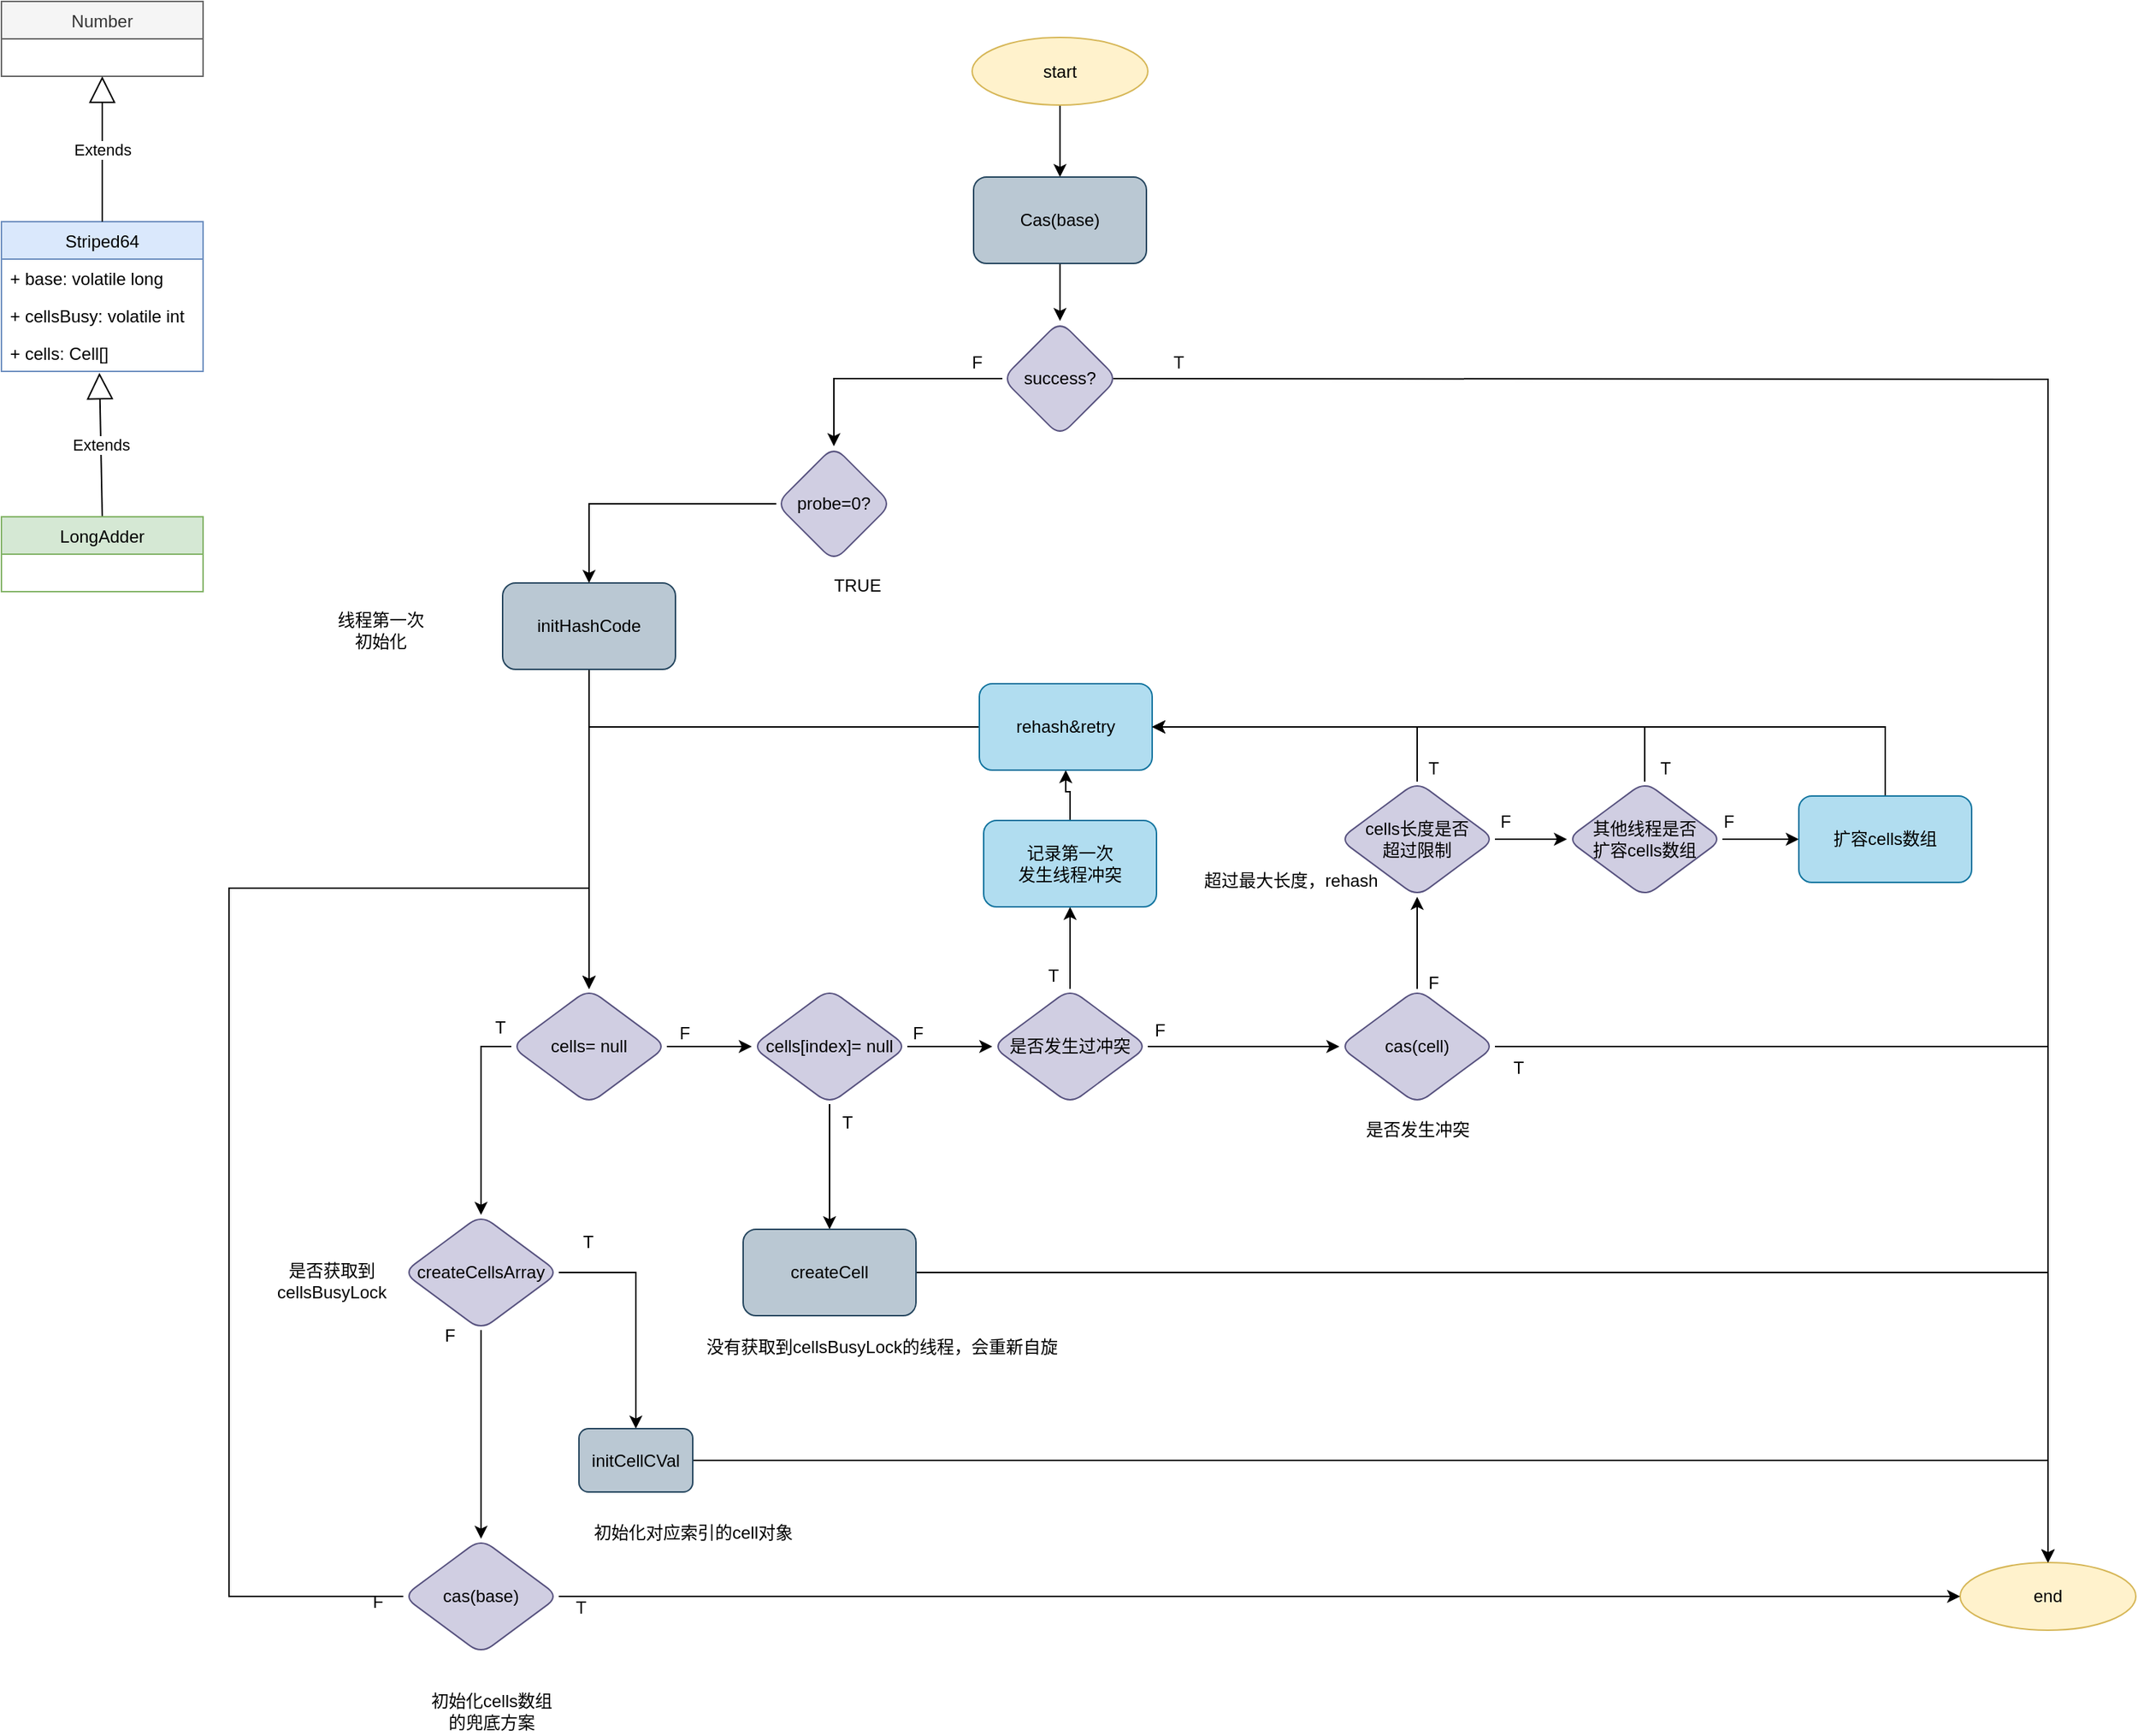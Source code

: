 <mxfile version="20.0.1" type="github">
  <diagram id="c-hXzW7Z0av4k_nytrLv" name="Page-1">
    <mxGraphModel dx="1901" dy="1104" grid="0" gridSize="10" guides="1" tooltips="1" connect="1" arrows="1" fold="1" page="1" pageScale="1" pageWidth="1169" pageHeight="827" math="0" shadow="0">
      <root>
        <mxCell id="0" />
        <mxCell id="1" parent="0" />
        <mxCell id="l8V87VncqfaHEC0b7h7u-1" value="Striped64" style="swimlane;fontStyle=0;childLayout=stackLayout;horizontal=1;startSize=26;fillColor=#dae8fc;horizontalStack=0;resizeParent=1;resizeParentMax=0;resizeLast=0;collapsible=1;marginBottom=0;strokeColor=#6c8ebf;" parent="1" vertex="1">
          <mxGeometry x="79" y="185" width="140" height="104" as="geometry" />
        </mxCell>
        <mxCell id="l8V87VncqfaHEC0b7h7u-2" value="+ base: volatile long" style="text;strokeColor=none;fillColor=none;align=left;verticalAlign=top;spacingLeft=4;spacingRight=4;overflow=hidden;rotatable=0;points=[[0,0.5],[1,0.5]];portConstraint=eastwest;" parent="l8V87VncqfaHEC0b7h7u-1" vertex="1">
          <mxGeometry y="26" width="140" height="26" as="geometry" />
        </mxCell>
        <mxCell id="l8V87VncqfaHEC0b7h7u-3" value="+ cellsBusy: volatile int" style="text;strokeColor=none;fillColor=none;align=left;verticalAlign=top;spacingLeft=4;spacingRight=4;overflow=hidden;rotatable=0;points=[[0,0.5],[1,0.5]];portConstraint=eastwest;" parent="l8V87VncqfaHEC0b7h7u-1" vertex="1">
          <mxGeometry y="52" width="140" height="26" as="geometry" />
        </mxCell>
        <mxCell id="l8V87VncqfaHEC0b7h7u-4" value="+ cells: Cell[]" style="text;strokeColor=none;fillColor=none;align=left;verticalAlign=top;spacingLeft=4;spacingRight=4;overflow=hidden;rotatable=0;points=[[0,0.5],[1,0.5]];portConstraint=eastwest;" parent="l8V87VncqfaHEC0b7h7u-1" vertex="1">
          <mxGeometry y="78" width="140" height="26" as="geometry" />
        </mxCell>
        <mxCell id="l8V87VncqfaHEC0b7h7u-5" value="Extends" style="endArrow=block;endSize=16;endFill=0;html=1;rounded=0;exitX=0.5;exitY=0;exitDx=0;exitDy=0;entryX=0.486;entryY=1.038;entryDx=0;entryDy=0;entryPerimeter=0;" parent="1" source="l8V87VncqfaHEC0b7h7u-6" target="l8V87VncqfaHEC0b7h7u-4" edge="1">
          <mxGeometry width="160" relative="1" as="geometry">
            <mxPoint x="151" y="382" as="sourcePoint" />
            <mxPoint x="157" y="299" as="targetPoint" />
          </mxGeometry>
        </mxCell>
        <mxCell id="l8V87VncqfaHEC0b7h7u-6" value="LongAdder" style="swimlane;fontStyle=0;childLayout=stackLayout;horizontal=1;startSize=26;fillColor=#d5e8d4;horizontalStack=0;resizeParent=1;resizeParentMax=0;resizeLast=0;collapsible=1;marginBottom=0;strokeColor=#82b366;" parent="1" vertex="1">
          <mxGeometry x="79" y="390" width="140" height="52" as="geometry" />
        </mxCell>
        <mxCell id="l8V87VncqfaHEC0b7h7u-10" value="Number" style="swimlane;fontStyle=0;childLayout=stackLayout;horizontal=1;startSize=26;fillColor=#f5f5f5;horizontalStack=0;resizeParent=1;resizeParentMax=0;resizeLast=0;collapsible=1;marginBottom=0;fontColor=#333333;strokeColor=#666666;" parent="1" vertex="1">
          <mxGeometry x="79" y="32" width="140" height="52" as="geometry" />
        </mxCell>
        <mxCell id="l8V87VncqfaHEC0b7h7u-14" value="Extends" style="endArrow=block;endSize=16;endFill=0;html=1;rounded=0;exitX=0.5;exitY=0;exitDx=0;exitDy=0;entryX=0.5;entryY=1;entryDx=0;entryDy=0;" parent="1" source="l8V87VncqfaHEC0b7h7u-1" target="l8V87VncqfaHEC0b7h7u-10" edge="1">
          <mxGeometry width="160" relative="1" as="geometry">
            <mxPoint x="48" y="88" as="sourcePoint" />
            <mxPoint x="208" y="88" as="targetPoint" />
          </mxGeometry>
        </mxCell>
        <mxCell id="l8V87VncqfaHEC0b7h7u-16" style="edgeStyle=orthogonalEdgeStyle;rounded=0;orthogonalLoop=1;jettySize=auto;html=1;entryX=0.5;entryY=0;entryDx=0;entryDy=0;" parent="1" source="l8V87VncqfaHEC0b7h7u-15" target="l8V87VncqfaHEC0b7h7u-17" edge="1">
          <mxGeometry relative="1" as="geometry">
            <mxPoint x="814" y="168" as="targetPoint" />
          </mxGeometry>
        </mxCell>
        <mxCell id="l8V87VncqfaHEC0b7h7u-15" value="start" style="ellipse;whiteSpace=wrap;html=1;fillColor=#fff2cc;strokeColor=#d6b656;" parent="1" vertex="1">
          <mxGeometry x="753" y="57" width="122" height="47" as="geometry" />
        </mxCell>
        <mxCell id="l8V87VncqfaHEC0b7h7u-38" value="" style="edgeStyle=orthogonalEdgeStyle;rounded=0;orthogonalLoop=1;jettySize=auto;html=1;" parent="1" source="l8V87VncqfaHEC0b7h7u-17" target="l8V87VncqfaHEC0b7h7u-37" edge="1">
          <mxGeometry relative="1" as="geometry" />
        </mxCell>
        <mxCell id="l8V87VncqfaHEC0b7h7u-17" value="Cas(base)" style="rounded=1;whiteSpace=wrap;html=1;fillColor=#bac8d3;strokeColor=#23445d;" parent="1" vertex="1">
          <mxGeometry x="754" y="154" width="120" height="60" as="geometry" />
        </mxCell>
        <mxCell id="l8V87VncqfaHEC0b7h7u-21" style="edgeStyle=orthogonalEdgeStyle;rounded=0;orthogonalLoop=1;jettySize=auto;html=1;exitX=1;exitY=0.5;exitDx=0;exitDy=0;entryX=0.5;entryY=0;entryDx=0;entryDy=0;" parent="1" target="l8V87VncqfaHEC0b7h7u-25" edge="1">
          <mxGeometry relative="1" as="geometry">
            <mxPoint x="851" y="294" as="sourcePoint" />
            <mxPoint x="814" y="379" as="targetPoint" />
          </mxGeometry>
        </mxCell>
        <mxCell id="l8V87VncqfaHEC0b7h7u-25" value="end" style="ellipse;whiteSpace=wrap;html=1;fillColor=#fff2cc;strokeColor=#d6b656;" parent="1" vertex="1">
          <mxGeometry x="1439" y="1116.5" width="122" height="47" as="geometry" />
        </mxCell>
        <mxCell id="l8V87VncqfaHEC0b7h7u-26" value="T" style="text;html=1;align=center;verticalAlign=middle;resizable=0;points=[];autosize=1;strokeColor=none;fillColor=none;" parent="1" vertex="1">
          <mxGeometry x="887" y="274" width="17" height="18" as="geometry" />
        </mxCell>
        <mxCell id="l8V87VncqfaHEC0b7h7u-119" style="edgeStyle=orthogonalEdgeStyle;rounded=0;orthogonalLoop=1;jettySize=auto;html=1;" parent="1" source="l8V87VncqfaHEC0b7h7u-30" target="l8V87VncqfaHEC0b7h7u-41" edge="1">
          <mxGeometry relative="1" as="geometry" />
        </mxCell>
        <mxCell id="l8V87VncqfaHEC0b7h7u-30" value="initHashCode" style="rounded=1;whiteSpace=wrap;html=1;fillColor=#bac8d3;strokeColor=#23445d;" parent="1" vertex="1">
          <mxGeometry x="427" y="436" width="120" height="60" as="geometry" />
        </mxCell>
        <mxCell id="l8V87VncqfaHEC0b7h7u-40" value="" style="edgeStyle=orthogonalEdgeStyle;rounded=0;orthogonalLoop=1;jettySize=auto;html=1;entryX=0.5;entryY=0;entryDx=0;entryDy=0;" parent="1" source="l8V87VncqfaHEC0b7h7u-37" target="l8V87VncqfaHEC0b7h7u-39" edge="1">
          <mxGeometry relative="1" as="geometry" />
        </mxCell>
        <mxCell id="l8V87VncqfaHEC0b7h7u-37" value="success?" style="rhombus;whiteSpace=wrap;html=1;fillColor=#d0cee2;strokeColor=#56517e;rounded=1;" parent="1" vertex="1">
          <mxGeometry x="774" y="254" width="80" height="80" as="geometry" />
        </mxCell>
        <mxCell id="l8V87VncqfaHEC0b7h7u-50" style="edgeStyle=orthogonalEdgeStyle;rounded=0;orthogonalLoop=1;jettySize=auto;html=1;entryX=0.5;entryY=0;entryDx=0;entryDy=0;" parent="1" source="l8V87VncqfaHEC0b7h7u-39" target="l8V87VncqfaHEC0b7h7u-30" edge="1">
          <mxGeometry relative="1" as="geometry" />
        </mxCell>
        <mxCell id="l8V87VncqfaHEC0b7h7u-39" value="probe=0?" style="rhombus;whiteSpace=wrap;html=1;fillColor=#d0cee2;strokeColor=#56517e;rounded=1;" parent="1" vertex="1">
          <mxGeometry x="617" y="341" width="80" height="80" as="geometry" />
        </mxCell>
        <mxCell id="l8V87VncqfaHEC0b7h7u-82" value="" style="edgeStyle=orthogonalEdgeStyle;rounded=0;orthogonalLoop=1;jettySize=auto;html=1;" parent="1" source="l8V87VncqfaHEC0b7h7u-41" target="l8V87VncqfaHEC0b7h7u-81" edge="1">
          <mxGeometry relative="1" as="geometry" />
        </mxCell>
        <mxCell id="l8V87VncqfaHEC0b7h7u-89" value="" style="edgeStyle=orthogonalEdgeStyle;rounded=0;orthogonalLoop=1;jettySize=auto;html=1;exitX=0;exitY=0.5;exitDx=0;exitDy=0;" parent="1" source="l8V87VncqfaHEC0b7h7u-41" target="l8V87VncqfaHEC0b7h7u-88" edge="1">
          <mxGeometry relative="1" as="geometry" />
        </mxCell>
        <mxCell id="l8V87VncqfaHEC0b7h7u-41" value="cells= null" style="rhombus;whiteSpace=wrap;html=1;rounded=1;fillColor=#d0cee2;strokeColor=#56517e;" parent="1" vertex="1">
          <mxGeometry x="433" y="718" width="108" height="80" as="geometry" />
        </mxCell>
        <mxCell id="l8V87VncqfaHEC0b7h7u-44" value="TRUE" style="text;html=1;align=center;verticalAlign=middle;resizable=0;points=[];autosize=1;strokeColor=none;fillColor=none;" parent="1" vertex="1">
          <mxGeometry x="651" y="429" width="43" height="18" as="geometry" />
        </mxCell>
        <mxCell id="l8V87VncqfaHEC0b7h7u-45" value="F" style="text;html=1;align=center;verticalAlign=middle;resizable=0;points=[];autosize=1;strokeColor=none;fillColor=none;" parent="1" vertex="1">
          <mxGeometry x="747" y="274" width="17" height="18" as="geometry" />
        </mxCell>
        <mxCell id="l8V87VncqfaHEC0b7h7u-46" value="线程第一次&lt;br&gt;初始化" style="text;html=1;align=center;verticalAlign=middle;resizable=0;points=[];autosize=1;strokeColor=none;fillColor=none;" parent="1" vertex="1">
          <mxGeometry x="307" y="453" width="70" height="32" as="geometry" />
        </mxCell>
        <mxCell id="l8V87VncqfaHEC0b7h7u-49" style="edgeStyle=orthogonalEdgeStyle;rounded=0;orthogonalLoop=1;jettySize=auto;html=1;exitX=1;exitY=0.5;exitDx=0;exitDy=0;entryX=0.5;entryY=0;entryDx=0;entryDy=0;" parent="1" source="l8V87VncqfaHEC0b7h7u-90" target="l8V87VncqfaHEC0b7h7u-25" edge="1">
          <mxGeometry relative="1" as="geometry">
            <mxPoint x="547" y="1047" as="sourcePoint" />
            <mxPoint x="1426" y="1047" as="targetPoint" />
          </mxGeometry>
        </mxCell>
        <mxCell id="l8V87VncqfaHEC0b7h7u-56" value="" style="edgeStyle=orthogonalEdgeStyle;rounded=0;orthogonalLoop=1;jettySize=auto;html=1;" parent="1" source="l8V87VncqfaHEC0b7h7u-53" target="l8V87VncqfaHEC0b7h7u-55" edge="1">
          <mxGeometry relative="1" as="geometry" />
        </mxCell>
        <mxCell id="l8V87VncqfaHEC0b7h7u-64" value="" style="edgeStyle=orthogonalEdgeStyle;rounded=0;orthogonalLoop=1;jettySize=auto;html=1;" parent="1" source="l8V87VncqfaHEC0b7h7u-53" target="l8V87VncqfaHEC0b7h7u-63" edge="1">
          <mxGeometry relative="1" as="geometry" />
        </mxCell>
        <mxCell id="l8V87VncqfaHEC0b7h7u-53" value="是否发生过冲突" style="rhombus;whiteSpace=wrap;html=1;rounded=1;fillColor=#d0cee2;strokeColor=#56517e;" parent="1" vertex="1">
          <mxGeometry x="767" y="718" width="108" height="80" as="geometry" />
        </mxCell>
        <mxCell id="l8V87VncqfaHEC0b7h7u-61" value="" style="edgeStyle=orthogonalEdgeStyle;rounded=0;orthogonalLoop=1;jettySize=auto;html=1;" parent="1" source="l8V87VncqfaHEC0b7h7u-55" target="l8V87VncqfaHEC0b7h7u-60" edge="1">
          <mxGeometry relative="1" as="geometry" />
        </mxCell>
        <mxCell id="l8V87VncqfaHEC0b7h7u-55" value="记录第一次&lt;br&gt;发生线程冲突" style="whiteSpace=wrap;html=1;rounded=1;fillColor=#b1ddf0;strokeColor=#10739e;" parent="1" vertex="1">
          <mxGeometry x="761" y="601" width="120" height="60" as="geometry" />
        </mxCell>
        <mxCell id="l8V87VncqfaHEC0b7h7u-58" value="T" style="text;html=1;align=center;verticalAlign=middle;resizable=0;points=[];autosize=1;strokeColor=none;fillColor=none;" parent="1" vertex="1">
          <mxGeometry x="800" y="700" width="17" height="18" as="geometry" />
        </mxCell>
        <mxCell id="l8V87VncqfaHEC0b7h7u-62" style="edgeStyle=orthogonalEdgeStyle;rounded=0;orthogonalLoop=1;jettySize=auto;html=1;entryX=0.5;entryY=0;entryDx=0;entryDy=0;" parent="1" source="l8V87VncqfaHEC0b7h7u-60" target="l8V87VncqfaHEC0b7h7u-41" edge="1">
          <mxGeometry relative="1" as="geometry" />
        </mxCell>
        <mxCell id="l8V87VncqfaHEC0b7h7u-60" value="rehash&amp;amp;retry" style="whiteSpace=wrap;html=1;rounded=1;fillColor=#b1ddf0;strokeColor=#10739e;" parent="1" vertex="1">
          <mxGeometry x="758" y="506" width="120" height="60" as="geometry" />
        </mxCell>
        <mxCell id="l8V87VncqfaHEC0b7h7u-67" style="edgeStyle=orthogonalEdgeStyle;rounded=0;orthogonalLoop=1;jettySize=auto;html=1;entryX=0.5;entryY=0;entryDx=0;entryDy=0;" parent="1" source="l8V87VncqfaHEC0b7h7u-63" target="l8V87VncqfaHEC0b7h7u-25" edge="1">
          <mxGeometry relative="1" as="geometry" />
        </mxCell>
        <mxCell id="l8V87VncqfaHEC0b7h7u-72" value="" style="edgeStyle=orthogonalEdgeStyle;rounded=0;orthogonalLoop=1;jettySize=auto;html=1;" parent="1" source="l8V87VncqfaHEC0b7h7u-63" target="l8V87VncqfaHEC0b7h7u-71" edge="1">
          <mxGeometry relative="1" as="geometry" />
        </mxCell>
        <mxCell id="l8V87VncqfaHEC0b7h7u-63" value="cas(cell)" style="rhombus;whiteSpace=wrap;html=1;rounded=1;fillColor=#d0cee2;strokeColor=#56517e;" parent="1" vertex="1">
          <mxGeometry x="1008" y="718" width="108" height="80" as="geometry" />
        </mxCell>
        <mxCell id="l8V87VncqfaHEC0b7h7u-73" style="edgeStyle=orthogonalEdgeStyle;rounded=0;orthogonalLoop=1;jettySize=auto;html=1;entryX=1;entryY=0.5;entryDx=0;entryDy=0;exitX=0.5;exitY=0;exitDx=0;exitDy=0;" parent="1" source="l8V87VncqfaHEC0b7h7u-71" target="l8V87VncqfaHEC0b7h7u-60" edge="1">
          <mxGeometry relative="1" as="geometry" />
        </mxCell>
        <mxCell id="l8V87VncqfaHEC0b7h7u-75" value="" style="edgeStyle=orthogonalEdgeStyle;rounded=0;orthogonalLoop=1;jettySize=auto;html=1;" parent="1" source="l8V87VncqfaHEC0b7h7u-71" target="l8V87VncqfaHEC0b7h7u-74" edge="1">
          <mxGeometry relative="1" as="geometry" />
        </mxCell>
        <mxCell id="l8V87VncqfaHEC0b7h7u-71" value="cells长度是否&lt;br&gt;超过限制" style="rhombus;whiteSpace=wrap;html=1;rounded=1;fillColor=#d0cee2;strokeColor=#56517e;" parent="1" vertex="1">
          <mxGeometry x="1008" y="574" width="108" height="80" as="geometry" />
        </mxCell>
        <mxCell id="l8V87VncqfaHEC0b7h7u-78" value="" style="edgeStyle=orthogonalEdgeStyle;rounded=0;orthogonalLoop=1;jettySize=auto;html=1;" parent="1" source="l8V87VncqfaHEC0b7h7u-74" target="l8V87VncqfaHEC0b7h7u-77" edge="1">
          <mxGeometry relative="1" as="geometry" />
        </mxCell>
        <mxCell id="l8V87VncqfaHEC0b7h7u-79" style="edgeStyle=orthogonalEdgeStyle;rounded=0;orthogonalLoop=1;jettySize=auto;html=1;entryX=1;entryY=0.5;entryDx=0;entryDy=0;exitX=0.5;exitY=0;exitDx=0;exitDy=0;" parent="1" source="l8V87VncqfaHEC0b7h7u-74" target="l8V87VncqfaHEC0b7h7u-60" edge="1">
          <mxGeometry relative="1" as="geometry">
            <Array as="points">
              <mxPoint x="1220" y="536" />
            </Array>
          </mxGeometry>
        </mxCell>
        <mxCell id="l8V87VncqfaHEC0b7h7u-74" value="其他线程是否&lt;br&gt;扩容cells数组" style="rhombus;whiteSpace=wrap;html=1;rounded=1;fillColor=#d0cee2;strokeColor=#56517e;" parent="1" vertex="1">
          <mxGeometry x="1166" y="574" width="108" height="80" as="geometry" />
        </mxCell>
        <mxCell id="l8V87VncqfaHEC0b7h7u-80" style="edgeStyle=orthogonalEdgeStyle;rounded=0;orthogonalLoop=1;jettySize=auto;html=1;entryX=1;entryY=0.5;entryDx=0;entryDy=0;exitX=0.5;exitY=0;exitDx=0;exitDy=0;" parent="1" source="l8V87VncqfaHEC0b7h7u-77" target="l8V87VncqfaHEC0b7h7u-60" edge="1">
          <mxGeometry relative="1" as="geometry">
            <Array as="points">
              <mxPoint x="1387" y="536" />
            </Array>
          </mxGeometry>
        </mxCell>
        <mxCell id="l8V87VncqfaHEC0b7h7u-77" value="扩容cells数组" style="whiteSpace=wrap;html=1;rounded=1;fillColor=#b1ddf0;strokeColor=#10739e;" parent="1" vertex="1">
          <mxGeometry x="1327" y="584" width="120" height="60" as="geometry" />
        </mxCell>
        <mxCell id="l8V87VncqfaHEC0b7h7u-85" value="" style="edgeStyle=orthogonalEdgeStyle;rounded=0;orthogonalLoop=1;jettySize=auto;html=1;" parent="1" source="l8V87VncqfaHEC0b7h7u-81" target="l8V87VncqfaHEC0b7h7u-84" edge="1">
          <mxGeometry relative="1" as="geometry" />
        </mxCell>
        <mxCell id="l8V87VncqfaHEC0b7h7u-87" style="edgeStyle=orthogonalEdgeStyle;rounded=0;orthogonalLoop=1;jettySize=auto;html=1;" parent="1" source="l8V87VncqfaHEC0b7h7u-81" target="l8V87VncqfaHEC0b7h7u-53" edge="1">
          <mxGeometry relative="1" as="geometry" />
        </mxCell>
        <mxCell id="l8V87VncqfaHEC0b7h7u-81" value="cells[index]= null" style="rhombus;whiteSpace=wrap;html=1;rounded=1;fillColor=#d0cee2;strokeColor=#56517e;" parent="1" vertex="1">
          <mxGeometry x="600" y="718" width="108" height="80" as="geometry" />
        </mxCell>
        <mxCell id="l8V87VncqfaHEC0b7h7u-86" style="edgeStyle=orthogonalEdgeStyle;rounded=0;orthogonalLoop=1;jettySize=auto;html=1;entryX=0.5;entryY=0;entryDx=0;entryDy=0;" parent="1" source="l8V87VncqfaHEC0b7h7u-84" target="l8V87VncqfaHEC0b7h7u-25" edge="1">
          <mxGeometry relative="1" as="geometry" />
        </mxCell>
        <mxCell id="l8V87VncqfaHEC0b7h7u-84" value="createCell" style="whiteSpace=wrap;html=1;rounded=1;fillColor=#bac8d3;strokeColor=#23445d;" parent="1" vertex="1">
          <mxGeometry x="594" y="885" width="120" height="60" as="geometry" />
        </mxCell>
        <mxCell id="l8V87VncqfaHEC0b7h7u-91" value="" style="edgeStyle=orthogonalEdgeStyle;rounded=0;orthogonalLoop=1;jettySize=auto;html=1;" parent="1" source="l8V87VncqfaHEC0b7h7u-88" target="l8V87VncqfaHEC0b7h7u-90" edge="1">
          <mxGeometry relative="1" as="geometry" />
        </mxCell>
        <mxCell id="l8V87VncqfaHEC0b7h7u-93" value="" style="edgeStyle=orthogonalEdgeStyle;rounded=0;orthogonalLoop=1;jettySize=auto;html=1;" parent="1" source="l8V87VncqfaHEC0b7h7u-88" target="l8V87VncqfaHEC0b7h7u-92" edge="1">
          <mxGeometry relative="1" as="geometry" />
        </mxCell>
        <mxCell id="l8V87VncqfaHEC0b7h7u-88" value="createCellsArray" style="rhombus;whiteSpace=wrap;html=1;rounded=1;fillColor=#d0cee2;strokeColor=#56517e;" parent="1" vertex="1">
          <mxGeometry x="358" y="875" width="108" height="80" as="geometry" />
        </mxCell>
        <mxCell id="l8V87VncqfaHEC0b7h7u-90" value="initCellCVal" style="whiteSpace=wrap;html=1;rounded=1;fillColor=#bac8d3;strokeColor=#23445d;" parent="1" vertex="1">
          <mxGeometry x="480" y="1023.5" width="79" height="44" as="geometry" />
        </mxCell>
        <mxCell id="l8V87VncqfaHEC0b7h7u-94" style="edgeStyle=orthogonalEdgeStyle;rounded=0;orthogonalLoop=1;jettySize=auto;html=1;entryX=0;entryY=0.5;entryDx=0;entryDy=0;" parent="1" source="l8V87VncqfaHEC0b7h7u-92" target="l8V87VncqfaHEC0b7h7u-25" edge="1">
          <mxGeometry relative="1" as="geometry" />
        </mxCell>
        <mxCell id="l8V87VncqfaHEC0b7h7u-95" style="edgeStyle=orthogonalEdgeStyle;rounded=0;orthogonalLoop=1;jettySize=auto;html=1;entryX=0.5;entryY=0;entryDx=0;entryDy=0;exitX=0;exitY=0.5;exitDx=0;exitDy=0;" parent="1" source="l8V87VncqfaHEC0b7h7u-92" target="l8V87VncqfaHEC0b7h7u-41" edge="1">
          <mxGeometry relative="1" as="geometry">
            <Array as="points">
              <mxPoint x="237" y="1140" />
              <mxPoint x="237" y="648" />
              <mxPoint x="487" y="648" />
            </Array>
          </mxGeometry>
        </mxCell>
        <mxCell id="l8V87VncqfaHEC0b7h7u-92" value="cas(base)" style="rhombus;whiteSpace=wrap;html=1;rounded=1;fillColor=#d0cee2;strokeColor=#56517e;" parent="1" vertex="1">
          <mxGeometry x="358" y="1100" width="108" height="80" as="geometry" />
        </mxCell>
        <mxCell id="l8V87VncqfaHEC0b7h7u-96" value="T" style="text;html=1;align=center;verticalAlign=middle;resizable=0;points=[];autosize=1;strokeColor=none;fillColor=none;" parent="1" vertex="1">
          <mxGeometry x="472" y="1139" width="17" height="18" as="geometry" />
        </mxCell>
        <mxCell id="l8V87VncqfaHEC0b7h7u-97" value="F" style="text;html=1;align=center;verticalAlign=middle;resizable=0;points=[];autosize=1;strokeColor=none;fillColor=none;" parent="1" vertex="1">
          <mxGeometry x="331" y="1135" width="17" height="18" as="geometry" />
        </mxCell>
        <mxCell id="l8V87VncqfaHEC0b7h7u-99" value="初始化cells数组&lt;br&gt;的兜底方案" style="text;html=1;align=center;verticalAlign=middle;resizable=0;points=[];autosize=1;strokeColor=none;fillColor=none;" parent="1" vertex="1">
          <mxGeometry x="372" y="1204" width="94" height="32" as="geometry" />
        </mxCell>
        <mxCell id="l8V87VncqfaHEC0b7h7u-100" value="F" style="text;html=1;align=center;verticalAlign=middle;resizable=0;points=[];autosize=1;strokeColor=none;fillColor=none;" parent="1" vertex="1">
          <mxGeometry x="381" y="950" width="17" height="18" as="geometry" />
        </mxCell>
        <mxCell id="l8V87VncqfaHEC0b7h7u-101" value="T" style="text;html=1;align=center;verticalAlign=middle;resizable=0;points=[];autosize=1;strokeColor=none;fillColor=none;" parent="1" vertex="1">
          <mxGeometry x="477" y="885" width="17" height="18" as="geometry" />
        </mxCell>
        <mxCell id="l8V87VncqfaHEC0b7h7u-102" value="是否获取到&lt;br&gt;cellsBusyLock" style="text;html=1;align=center;verticalAlign=middle;resizable=0;points=[];autosize=1;strokeColor=none;fillColor=none;" parent="1" vertex="1">
          <mxGeometry x="265" y="905" width="86" height="32" as="geometry" />
        </mxCell>
        <mxCell id="l8V87VncqfaHEC0b7h7u-103" value="初始化对应索引的cell对象" style="text;html=1;align=center;verticalAlign=middle;resizable=0;points=[];autosize=1;strokeColor=none;fillColor=none;" parent="1" vertex="1">
          <mxGeometry x="485" y="1087" width="148" height="18" as="geometry" />
        </mxCell>
        <mxCell id="l8V87VncqfaHEC0b7h7u-104" value="F" style="text;html=1;align=center;verticalAlign=middle;resizable=0;points=[];autosize=1;strokeColor=none;fillColor=none;" parent="1" vertex="1">
          <mxGeometry x="544" y="740" width="17" height="18" as="geometry" />
        </mxCell>
        <mxCell id="l8V87VncqfaHEC0b7h7u-105" value="T" style="text;html=1;align=center;verticalAlign=middle;resizable=0;points=[];autosize=1;strokeColor=none;fillColor=none;" parent="1" vertex="1">
          <mxGeometry x="416" y="736" width="17" height="18" as="geometry" />
        </mxCell>
        <mxCell id="l8V87VncqfaHEC0b7h7u-106" value="没有获取到cellsBusyLock的线程，会重新自旋" style="text;html=1;align=center;verticalAlign=middle;resizable=0;points=[];autosize=1;strokeColor=none;fillColor=none;" parent="1" vertex="1">
          <mxGeometry x="563" y="958" width="254" height="18" as="geometry" />
        </mxCell>
        <mxCell id="l8V87VncqfaHEC0b7h7u-107" value="T" style="text;html=1;align=center;verticalAlign=middle;resizable=0;points=[];autosize=1;strokeColor=none;fillColor=none;" parent="1" vertex="1">
          <mxGeometry x="657" y="802" width="17" height="18" as="geometry" />
        </mxCell>
        <mxCell id="l8V87VncqfaHEC0b7h7u-108" value="F" style="text;html=1;align=center;verticalAlign=middle;resizable=0;points=[];autosize=1;strokeColor=none;fillColor=none;" parent="1" vertex="1">
          <mxGeometry x="706" y="740" width="17" height="18" as="geometry" />
        </mxCell>
        <mxCell id="l8V87VncqfaHEC0b7h7u-109" value="F" style="text;html=1;align=center;verticalAlign=middle;resizable=0;points=[];autosize=1;strokeColor=none;fillColor=none;" parent="1" vertex="1">
          <mxGeometry x="874" y="738" width="17" height="18" as="geometry" />
        </mxCell>
        <mxCell id="l8V87VncqfaHEC0b7h7u-110" value="F" style="text;html=1;align=center;verticalAlign=middle;resizable=0;points=[];autosize=1;strokeColor=none;fillColor=none;" parent="1" vertex="1">
          <mxGeometry x="1064" y="705" width="17" height="18" as="geometry" />
        </mxCell>
        <mxCell id="l8V87VncqfaHEC0b7h7u-111" value="T" style="text;html=1;align=center;verticalAlign=middle;resizable=0;points=[];autosize=1;strokeColor=none;fillColor=none;" parent="1" vertex="1">
          <mxGeometry x="1123" y="764" width="17" height="18" as="geometry" />
        </mxCell>
        <mxCell id="l8V87VncqfaHEC0b7h7u-112" value="是否发生冲突" style="text;html=1;align=center;verticalAlign=middle;resizable=0;points=[];autosize=1;strokeColor=none;fillColor=none;" parent="1" vertex="1">
          <mxGeometry x="1021" y="807" width="82" height="18" as="geometry" />
        </mxCell>
        <mxCell id="l8V87VncqfaHEC0b7h7u-113" value="超过最大长度，rehash" style="text;html=1;align=center;verticalAlign=middle;resizable=0;points=[];autosize=1;strokeColor=none;fillColor=none;" parent="1" vertex="1">
          <mxGeometry x="908" y="634" width="131" height="18" as="geometry" />
        </mxCell>
        <mxCell id="l8V87VncqfaHEC0b7h7u-115" value="F" style="text;html=1;align=center;verticalAlign=middle;resizable=0;points=[];autosize=1;strokeColor=none;fillColor=none;" parent="1" vertex="1">
          <mxGeometry x="1114" y="593" width="17" height="18" as="geometry" />
        </mxCell>
        <mxCell id="l8V87VncqfaHEC0b7h7u-116" value="T" style="text;html=1;align=center;verticalAlign=middle;resizable=0;points=[];autosize=1;strokeColor=none;fillColor=none;" parent="1" vertex="1">
          <mxGeometry x="1064" y="556" width="17" height="18" as="geometry" />
        </mxCell>
        <mxCell id="l8V87VncqfaHEC0b7h7u-117" value="F" style="text;html=1;align=center;verticalAlign=middle;resizable=0;points=[];autosize=1;strokeColor=none;fillColor=none;" parent="1" vertex="1">
          <mxGeometry x="1269" y="593" width="17" height="18" as="geometry" />
        </mxCell>
        <mxCell id="l8V87VncqfaHEC0b7h7u-118" value="T" style="text;html=1;align=center;verticalAlign=middle;resizable=0;points=[];autosize=1;strokeColor=none;fillColor=none;" parent="1" vertex="1">
          <mxGeometry x="1225" y="556" width="17" height="18" as="geometry" />
        </mxCell>
      </root>
    </mxGraphModel>
  </diagram>
</mxfile>
